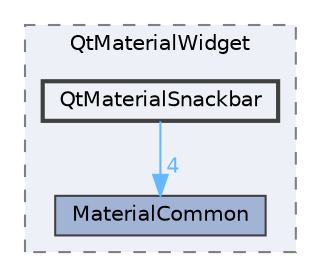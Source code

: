 digraph "QtMaterialSnackbar"
{
 // LATEX_PDF_SIZE
  bgcolor="transparent";
  edge [fontname=Helvetica,fontsize=10,labelfontname=Helvetica,labelfontsize=10];
  node [fontname=Helvetica,fontsize=10,shape=box,height=0.2,width=0.4];
  compound=true
  subgraph clusterdir_b95b73a9da1c57040a996fcdd774df29 {
    graph [ bgcolor="#edf0f7", pencolor="grey50", label="QtMaterialWidget", fontname=Helvetica,fontsize=10 style="filled,dashed", URL="dir_b95b73a9da1c57040a996fcdd774df29.html",tooltip=""]
  dir_71049d8f42613f939131e1ce53e0d1fd [label="MaterialCommon", fillcolor="#a2b4d6", color="grey25", style="filled", URL="dir_71049d8f42613f939131e1ce53e0d1fd.html",tooltip=""];
  dir_c40e5d532415c5ac5ae84bf254f566c5 [label="QtMaterialSnackbar", fillcolor="#edf0f7", color="grey25", style="filled,bold", URL="dir_c40e5d532415c5ac5ae84bf254f566c5.html",tooltip=""];
  }
  dir_c40e5d532415c5ac5ae84bf254f566c5->dir_71049d8f42613f939131e1ce53e0d1fd [headlabel="4", labeldistance=1.5 headhref="dir_000300_000202.html" href="dir_000300_000202.html" color="steelblue1" fontcolor="steelblue1"];
}

